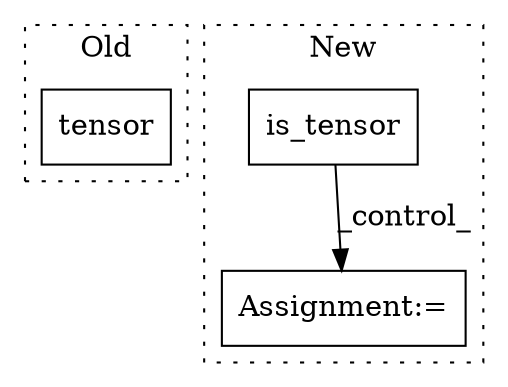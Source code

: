 digraph G {
subgraph cluster0 {
1 [label="tensor" a="32" s="6517,6529" l="7,1" shape="box"];
label = "Old";
style="dotted";
}
subgraph cluster1 {
2 [label="is_tensor" a="32" s="6013,6030" l="10,1" shape="box"];
3 [label="Assignment:=" a="7" s="6048" l="1" shape="box"];
label = "New";
style="dotted";
}
2 -> 3 [label="_control_"];
}